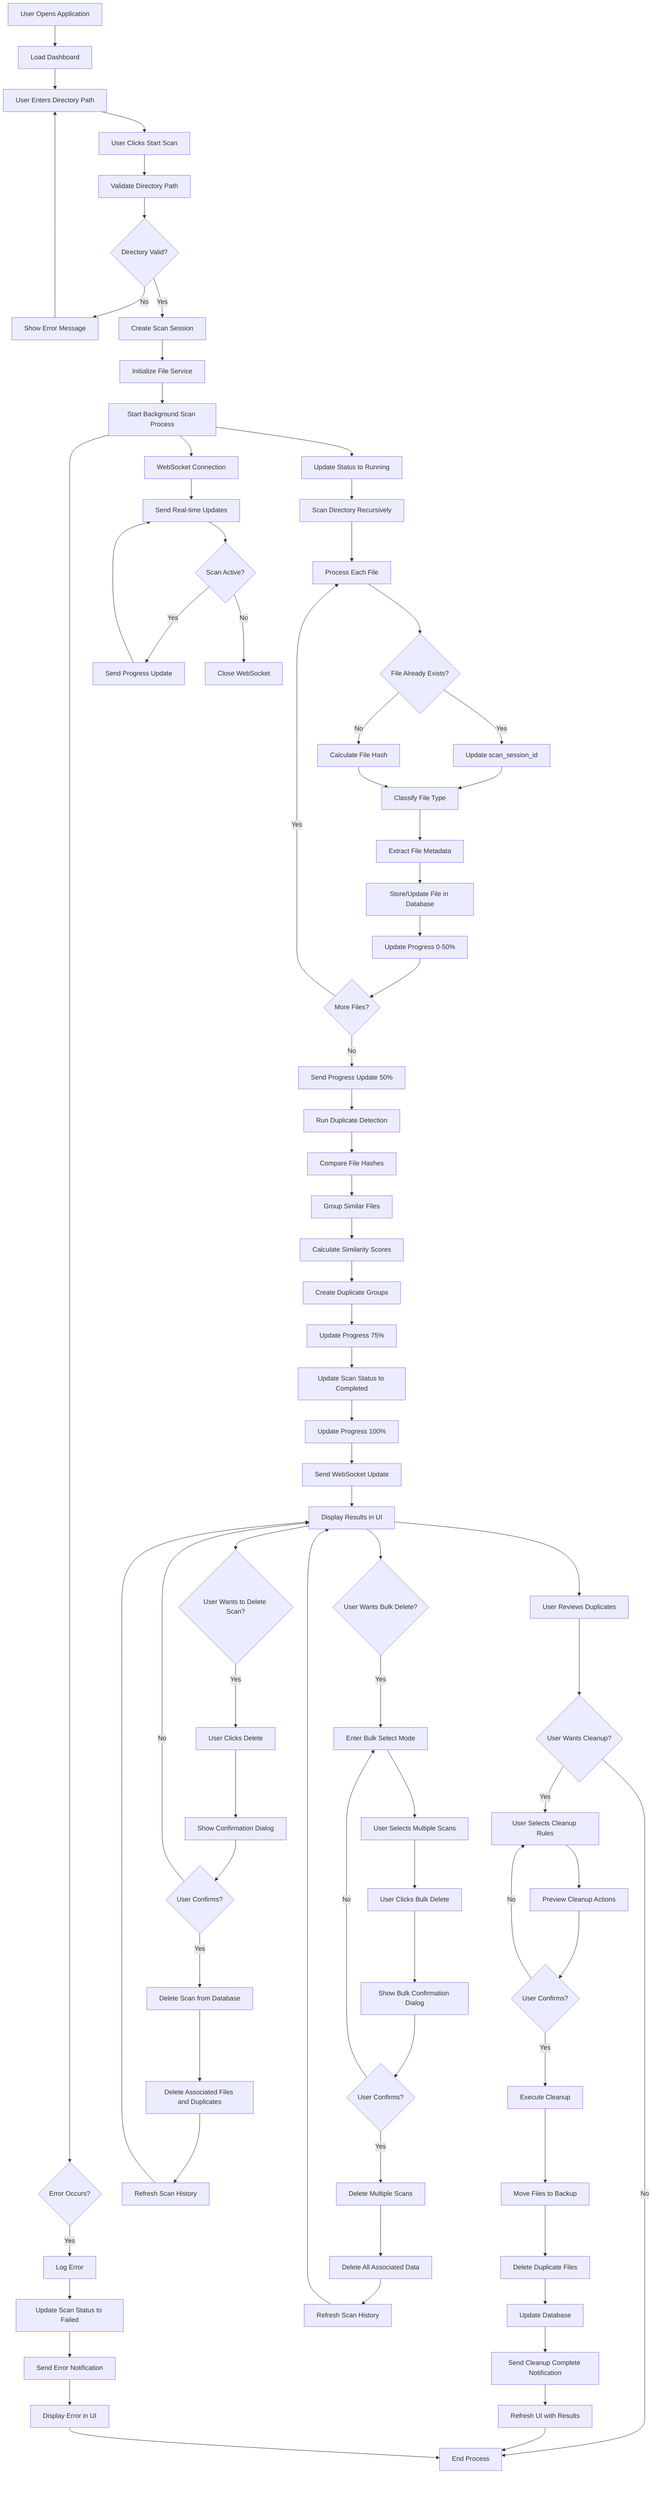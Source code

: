 flowchart TD
    A[User Opens Application] --> B[Load Dashboard]
    B --> C[User Enters Directory Path]
    C --> D[User Clicks Start Scan]
    D --> E[Validate Directory Path]
    E --> F{Directory Valid?}
    F -->|No| G[Show Error Message]
    G --> C
    F -->|Yes| H[Create Scan Session]
    H --> I[Initialize File Service]
    I --> J[Start Background Scan Process]
    J --> K[Update Status to Running]
    K --> L[Scan Directory Recursively]
    L --> M[Process Each File]
    M --> N{File Already Exists?}
    N -->|Yes| O[Update scan_session_id]
    N -->|No| P[Calculate File Hash]
    O --> Q[Classify File Type]
    P --> Q
    Q --> R[Extract File Metadata]
    R --> S[Store/Update File in Database]
    S --> T[Update Progress 0-50%]
    T --> U{More Files?}
    U -->|Yes| M
    U -->|No| V[Send Progress Update 50%]
    V --> W[Run Duplicate Detection]
    W --> X[Compare File Hashes]
    X --> Y[Group Similar Files]
    Y --> Z[Calculate Similarity Scores]
    Z --> AA[Create Duplicate Groups]
    AA --> BB[Update Progress 75%]
    BB --> CC[Update Scan Status to Completed]
    CC --> DD[Update Progress 100%]
    DD --> EE[Send WebSocket Update]
    EE --> FF[Display Results in UI]
    FF --> GG[User Reviews Duplicates]
    GG --> HH{User Wants Cleanup?}
    HH -->|No| II[End Process]
    HH -->|Yes| JJ[User Selects Cleanup Rules]
    JJ --> KK[Preview Cleanup Actions]
    KK --> LL{User Confirms?}
    LL -->|No| JJ
    LL -->|Yes| MM[Execute Cleanup]
    MM --> NN[Move Files to Backup]
    NN --> OO[Delete Duplicate Files]
    OO --> PP[Update Database]
    PP --> QQ[Send Cleanup Complete Notification]
    QQ --> RR[Refresh UI with Results]
    RR --> II

    %% Scan History Management
    FF --> SS{User Wants to Delete Scan?}
    SS -->|Yes| TT[User Clicks Delete]
    TT --> UU[Show Confirmation Dialog]
    UU --> VV{User Confirms?}
    VV -->|No| FF
    VV -->|Yes| WW[Delete Scan from Database]
    WW --> XX[Delete Associated Files and Duplicates]
    XX --> YY[Refresh Scan History]
    YY --> FF

    FF --> ZZ{User Wants Bulk Delete?}
    ZZ -->|Yes| AAA[Enter Bulk Select Mode]
    AAA --> BBB[User Selects Multiple Scans]
    BBB --> CCC[User Clicks Bulk Delete]
    CCC --> DDD[Show Bulk Confirmation Dialog]
    DDD --> EEE{User Confirms?}
    EEE -->|No| AAA
    EEE -->|Yes| FFF[Delete Multiple Scans]
    FFF --> GGG[Delete All Associated Data]
    GGG --> HHH[Refresh Scan History]
    HHH --> FF

    %% Parallel Processes
    J --> LLL[WebSocket Connection]
    LLL --> MMM[Send Real-time Updates]
    MMM --> NNN{Scan Active?}
    NNN -->|Yes| OOO[Send Progress Update]
    OOO --> MMM
    NNN -->|No| PPP[Close WebSocket]

    %% Error Handling
    J --> QQQ{Error Occurs?}
    QQQ -->|Yes| RRR[Log Error]
    RRR --> SSS[Update Scan Status to Failed]
    SSS --> TTT[Send Error Notification]
    TTT --> UUU[Display Error in UI]
    UUU --> II